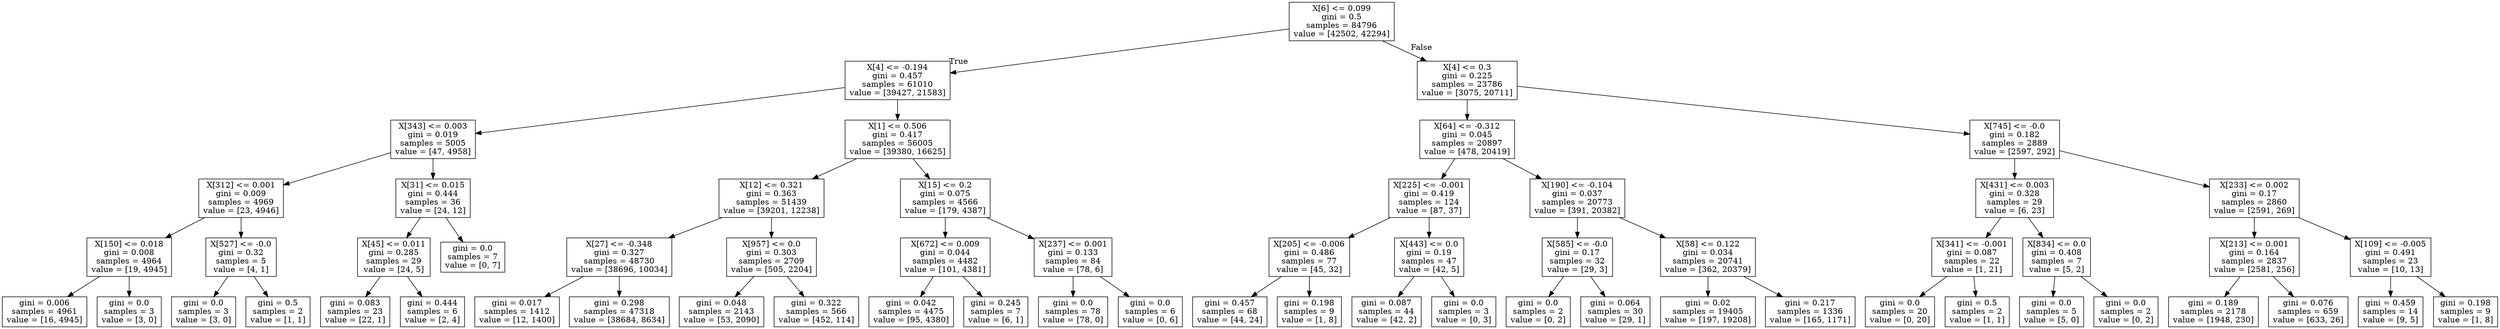 digraph Tree {
node [shape=box] ;
0 [label="X[6] <= 0.099\ngini = 0.5\nsamples = 84796\nvalue = [42502, 42294]"] ;
1 [label="X[4] <= -0.194\ngini = 0.457\nsamples = 61010\nvalue = [39427, 21583]"] ;
0 -> 1 [labeldistance=2.5, labelangle=45, headlabel="True"] ;
2 [label="X[343] <= 0.003\ngini = 0.019\nsamples = 5005\nvalue = [47, 4958]"] ;
1 -> 2 ;
3 [label="X[312] <= 0.001\ngini = 0.009\nsamples = 4969\nvalue = [23, 4946]"] ;
2 -> 3 ;
4 [label="X[150] <= 0.018\ngini = 0.008\nsamples = 4964\nvalue = [19, 4945]"] ;
3 -> 4 ;
5 [label="gini = 0.006\nsamples = 4961\nvalue = [16, 4945]"] ;
4 -> 5 ;
6 [label="gini = 0.0\nsamples = 3\nvalue = [3, 0]"] ;
4 -> 6 ;
7 [label="X[527] <= -0.0\ngini = 0.32\nsamples = 5\nvalue = [4, 1]"] ;
3 -> 7 ;
8 [label="gini = 0.0\nsamples = 3\nvalue = [3, 0]"] ;
7 -> 8 ;
9 [label="gini = 0.5\nsamples = 2\nvalue = [1, 1]"] ;
7 -> 9 ;
10 [label="X[31] <= 0.015\ngini = 0.444\nsamples = 36\nvalue = [24, 12]"] ;
2 -> 10 ;
11 [label="X[45] <= 0.011\ngini = 0.285\nsamples = 29\nvalue = [24, 5]"] ;
10 -> 11 ;
12 [label="gini = 0.083\nsamples = 23\nvalue = [22, 1]"] ;
11 -> 12 ;
13 [label="gini = 0.444\nsamples = 6\nvalue = [2, 4]"] ;
11 -> 13 ;
14 [label="gini = 0.0\nsamples = 7\nvalue = [0, 7]"] ;
10 -> 14 ;
15 [label="X[1] <= 0.506\ngini = 0.417\nsamples = 56005\nvalue = [39380, 16625]"] ;
1 -> 15 ;
16 [label="X[12] <= 0.321\ngini = 0.363\nsamples = 51439\nvalue = [39201, 12238]"] ;
15 -> 16 ;
17 [label="X[27] <= -0.348\ngini = 0.327\nsamples = 48730\nvalue = [38696, 10034]"] ;
16 -> 17 ;
18 [label="gini = 0.017\nsamples = 1412\nvalue = [12, 1400]"] ;
17 -> 18 ;
19 [label="gini = 0.298\nsamples = 47318\nvalue = [38684, 8634]"] ;
17 -> 19 ;
20 [label="X[957] <= 0.0\ngini = 0.303\nsamples = 2709\nvalue = [505, 2204]"] ;
16 -> 20 ;
21 [label="gini = 0.048\nsamples = 2143\nvalue = [53, 2090]"] ;
20 -> 21 ;
22 [label="gini = 0.322\nsamples = 566\nvalue = [452, 114]"] ;
20 -> 22 ;
23 [label="X[15] <= 0.2\ngini = 0.075\nsamples = 4566\nvalue = [179, 4387]"] ;
15 -> 23 ;
24 [label="X[672] <= 0.009\ngini = 0.044\nsamples = 4482\nvalue = [101, 4381]"] ;
23 -> 24 ;
25 [label="gini = 0.042\nsamples = 4475\nvalue = [95, 4380]"] ;
24 -> 25 ;
26 [label="gini = 0.245\nsamples = 7\nvalue = [6, 1]"] ;
24 -> 26 ;
27 [label="X[237] <= 0.001\ngini = 0.133\nsamples = 84\nvalue = [78, 6]"] ;
23 -> 27 ;
28 [label="gini = 0.0\nsamples = 78\nvalue = [78, 0]"] ;
27 -> 28 ;
29 [label="gini = 0.0\nsamples = 6\nvalue = [0, 6]"] ;
27 -> 29 ;
30 [label="X[4] <= 0.3\ngini = 0.225\nsamples = 23786\nvalue = [3075, 20711]"] ;
0 -> 30 [labeldistance=2.5, labelangle=-45, headlabel="False"] ;
31 [label="X[64] <= -0.312\ngini = 0.045\nsamples = 20897\nvalue = [478, 20419]"] ;
30 -> 31 ;
32 [label="X[225] <= -0.001\ngini = 0.419\nsamples = 124\nvalue = [87, 37]"] ;
31 -> 32 ;
33 [label="X[205] <= -0.006\ngini = 0.486\nsamples = 77\nvalue = [45, 32]"] ;
32 -> 33 ;
34 [label="gini = 0.457\nsamples = 68\nvalue = [44, 24]"] ;
33 -> 34 ;
35 [label="gini = 0.198\nsamples = 9\nvalue = [1, 8]"] ;
33 -> 35 ;
36 [label="X[443] <= 0.0\ngini = 0.19\nsamples = 47\nvalue = [42, 5]"] ;
32 -> 36 ;
37 [label="gini = 0.087\nsamples = 44\nvalue = [42, 2]"] ;
36 -> 37 ;
38 [label="gini = 0.0\nsamples = 3\nvalue = [0, 3]"] ;
36 -> 38 ;
39 [label="X[190] <= -0.104\ngini = 0.037\nsamples = 20773\nvalue = [391, 20382]"] ;
31 -> 39 ;
40 [label="X[585] <= -0.0\ngini = 0.17\nsamples = 32\nvalue = [29, 3]"] ;
39 -> 40 ;
41 [label="gini = 0.0\nsamples = 2\nvalue = [0, 2]"] ;
40 -> 41 ;
42 [label="gini = 0.064\nsamples = 30\nvalue = [29, 1]"] ;
40 -> 42 ;
43 [label="X[58] <= 0.122\ngini = 0.034\nsamples = 20741\nvalue = [362, 20379]"] ;
39 -> 43 ;
44 [label="gini = 0.02\nsamples = 19405\nvalue = [197, 19208]"] ;
43 -> 44 ;
45 [label="gini = 0.217\nsamples = 1336\nvalue = [165, 1171]"] ;
43 -> 45 ;
46 [label="X[745] <= -0.0\ngini = 0.182\nsamples = 2889\nvalue = [2597, 292]"] ;
30 -> 46 ;
47 [label="X[431] <= 0.003\ngini = 0.328\nsamples = 29\nvalue = [6, 23]"] ;
46 -> 47 ;
48 [label="X[341] <= -0.001\ngini = 0.087\nsamples = 22\nvalue = [1, 21]"] ;
47 -> 48 ;
49 [label="gini = 0.0\nsamples = 20\nvalue = [0, 20]"] ;
48 -> 49 ;
50 [label="gini = 0.5\nsamples = 2\nvalue = [1, 1]"] ;
48 -> 50 ;
51 [label="X[834] <= 0.0\ngini = 0.408\nsamples = 7\nvalue = [5, 2]"] ;
47 -> 51 ;
52 [label="gini = 0.0\nsamples = 5\nvalue = [5, 0]"] ;
51 -> 52 ;
53 [label="gini = 0.0\nsamples = 2\nvalue = [0, 2]"] ;
51 -> 53 ;
54 [label="X[233] <= 0.002\ngini = 0.17\nsamples = 2860\nvalue = [2591, 269]"] ;
46 -> 54 ;
55 [label="X[213] <= 0.001\ngini = 0.164\nsamples = 2837\nvalue = [2581, 256]"] ;
54 -> 55 ;
56 [label="gini = 0.189\nsamples = 2178\nvalue = [1948, 230]"] ;
55 -> 56 ;
57 [label="gini = 0.076\nsamples = 659\nvalue = [633, 26]"] ;
55 -> 57 ;
58 [label="X[109] <= -0.005\ngini = 0.491\nsamples = 23\nvalue = [10, 13]"] ;
54 -> 58 ;
59 [label="gini = 0.459\nsamples = 14\nvalue = [9, 5]"] ;
58 -> 59 ;
60 [label="gini = 0.198\nsamples = 9\nvalue = [1, 8]"] ;
58 -> 60 ;
}
